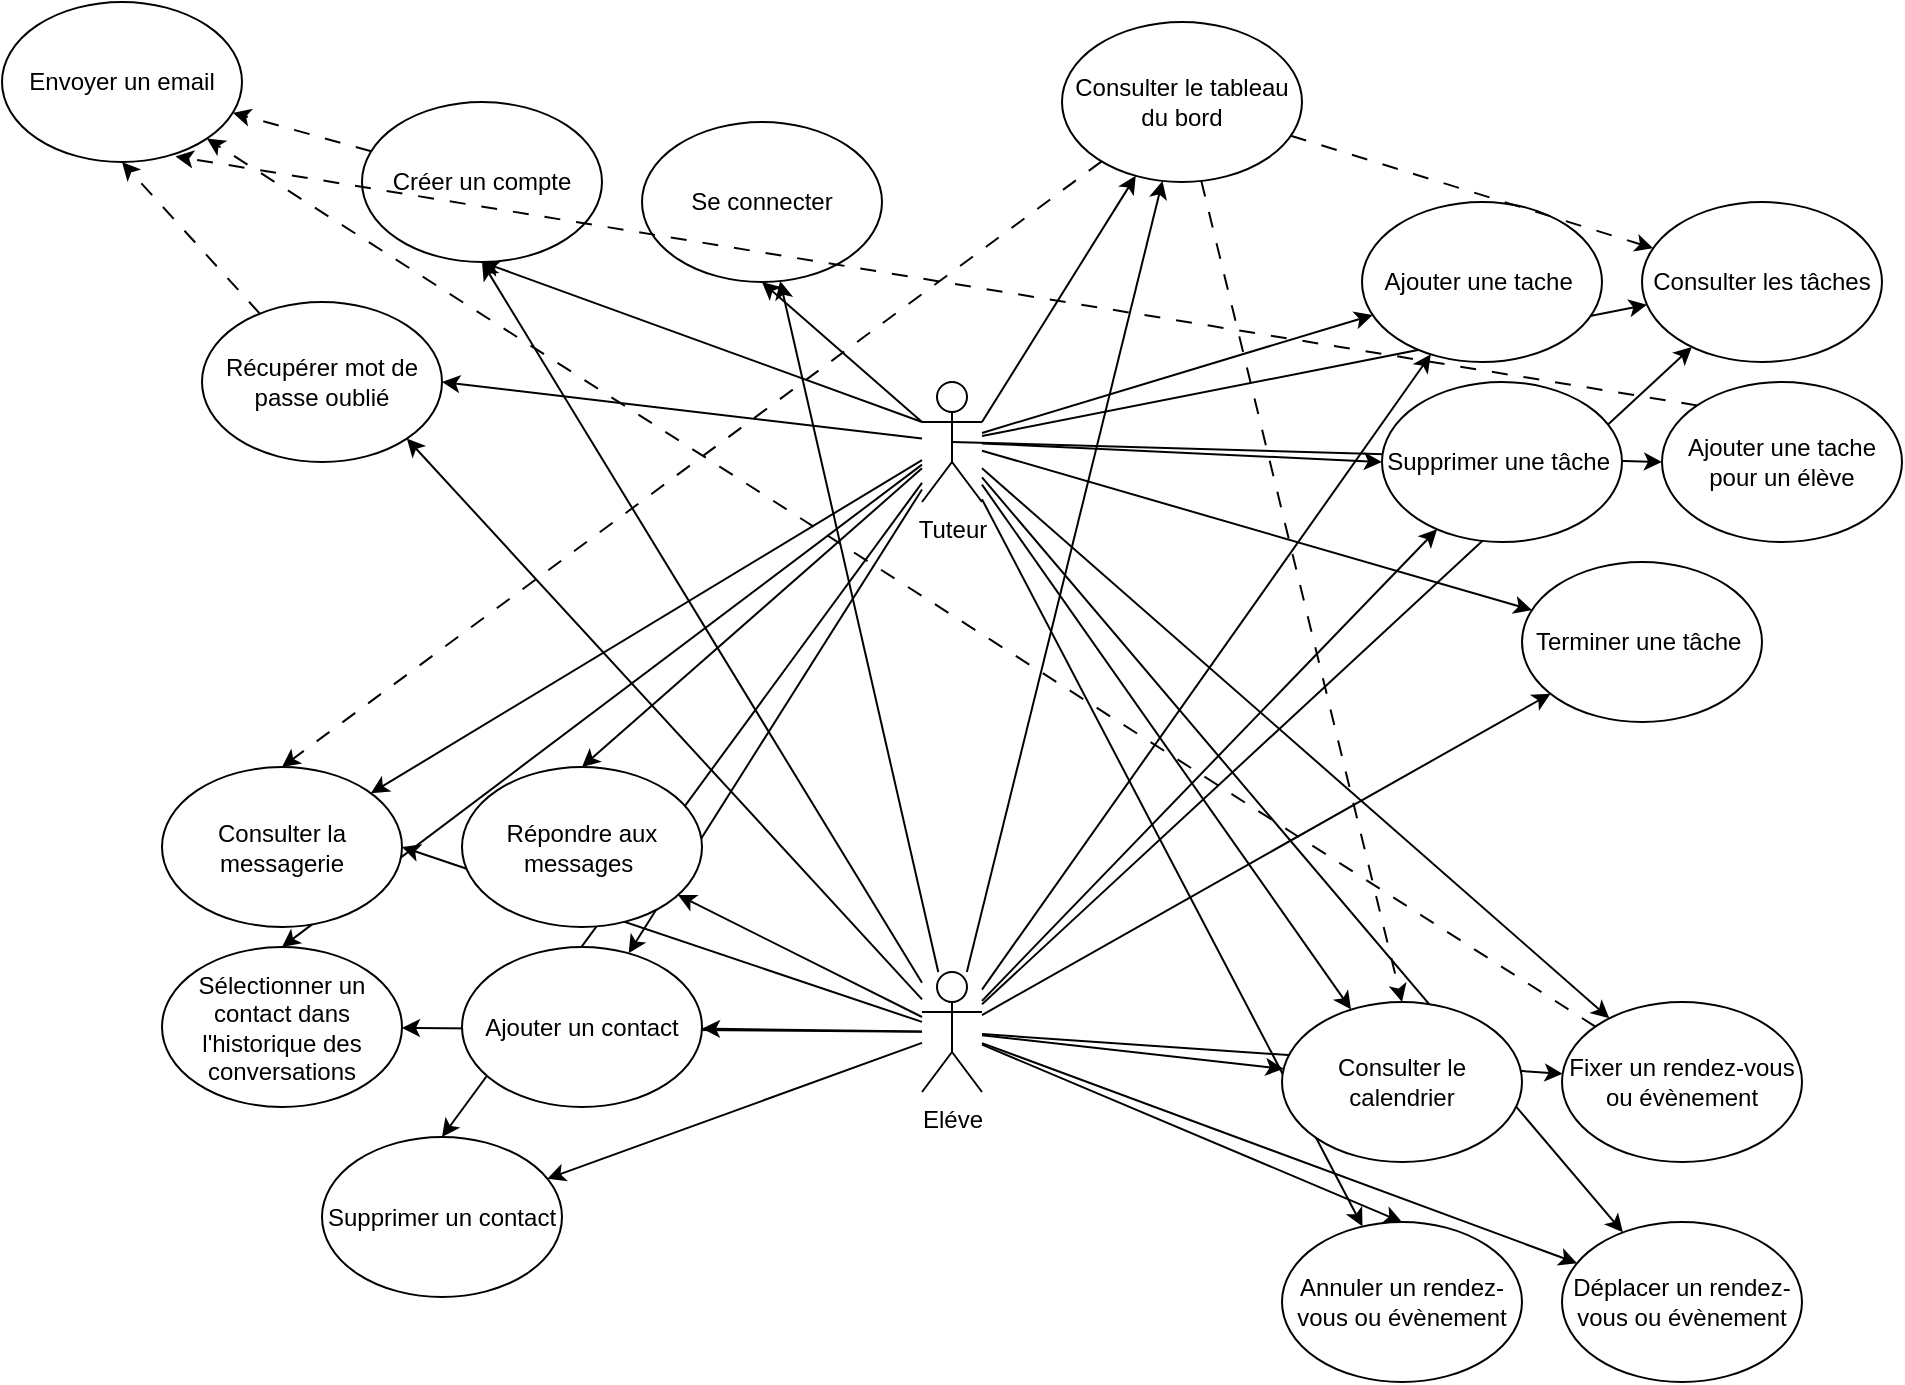<mxfile version="21.5.2" type="github" pages="4">
  <diagram name="General" id="b5b7bab2-c9e2-2cf4-8b2a-24fd1a2a6d21">
    <mxGraphModel dx="1916" dy="948" grid="1" gridSize="10" guides="1" tooltips="1" connect="1" arrows="1" fold="1" page="1" pageScale="1" pageWidth="1169" pageHeight="827" background="none" math="0" shadow="0">
      <root>
        <mxCell id="0" />
        <mxCell id="1" parent="0" />
        <mxCell id="n5aeBwHTUUPjWI67WGx6-23" style="rounded=0;orthogonalLoop=1;jettySize=auto;html=1;exitX=0;exitY=0.333;exitDx=0;exitDy=0;exitPerimeter=0;entryX=0.5;entryY=1;entryDx=0;entryDy=0;" edge="1" parent="1" source="n5aeBwHTUUPjWI67WGx6-1" target="n5aeBwHTUUPjWI67WGx6-18">
          <mxGeometry relative="1" as="geometry" />
        </mxCell>
        <mxCell id="n5aeBwHTUUPjWI67WGx6-24" value="" style="rounded=0;orthogonalLoop=1;jettySize=auto;html=1;exitX=1;exitY=0.333;exitDx=0;exitDy=0;exitPerimeter=0;" edge="1" parent="1" source="n5aeBwHTUUPjWI67WGx6-1" target="n5aeBwHTUUPjWI67WGx6-13">
          <mxGeometry relative="1" as="geometry" />
        </mxCell>
        <mxCell id="n5aeBwHTUUPjWI67WGx6-26" style="rounded=0;orthogonalLoop=1;jettySize=auto;html=1;" edge="1" parent="1" source="n5aeBwHTUUPjWI67WGx6-1" target="n5aeBwHTUUPjWI67WGx6-4">
          <mxGeometry relative="1" as="geometry" />
        </mxCell>
        <mxCell id="n5aeBwHTUUPjWI67WGx6-27" style="rounded=0;orthogonalLoop=1;jettySize=auto;html=1;" edge="1" parent="1" source="n5aeBwHTUUPjWI67WGx6-1" target="n5aeBwHTUUPjWI67WGx6-12">
          <mxGeometry relative="1" as="geometry" />
        </mxCell>
        <mxCell id="n5aeBwHTUUPjWI67WGx6-28" style="rounded=0;orthogonalLoop=1;jettySize=auto;html=1;entryX=0;entryY=0.5;entryDx=0;entryDy=0;" edge="1" parent="1" source="n5aeBwHTUUPjWI67WGx6-1" target="n5aeBwHTUUPjWI67WGx6-21">
          <mxGeometry relative="1" as="geometry" />
        </mxCell>
        <mxCell id="n5aeBwHTUUPjWI67WGx6-29" style="rounded=0;orthogonalLoop=1;jettySize=auto;html=1;entryX=0;entryY=0.5;entryDx=0;entryDy=0;exitX=0.5;exitY=0.5;exitDx=0;exitDy=0;exitPerimeter=0;" edge="1" parent="1" source="n5aeBwHTUUPjWI67WGx6-1" target="n5aeBwHTUUPjWI67WGx6-5">
          <mxGeometry relative="1" as="geometry" />
        </mxCell>
        <mxCell id="n5aeBwHTUUPjWI67WGx6-30" style="rounded=0;orthogonalLoop=1;jettySize=auto;html=1;" edge="1" parent="1" source="n5aeBwHTUUPjWI67WGx6-1" target="n5aeBwHTUUPjWI67WGx6-11">
          <mxGeometry relative="1" as="geometry" />
        </mxCell>
        <mxCell id="n5aeBwHTUUPjWI67WGx6-31" style="rounded=0;orthogonalLoop=1;jettySize=auto;html=1;" edge="1" parent="1" source="n5aeBwHTUUPjWI67WGx6-1" target="n5aeBwHTUUPjWI67WGx6-10">
          <mxGeometry relative="1" as="geometry" />
        </mxCell>
        <mxCell id="n5aeBwHTUUPjWI67WGx6-32" style="rounded=0;orthogonalLoop=1;jettySize=auto;html=1;" edge="1" parent="1" source="n5aeBwHTUUPjWI67WGx6-1" target="n5aeBwHTUUPjWI67WGx6-9">
          <mxGeometry relative="1" as="geometry" />
        </mxCell>
        <mxCell id="n5aeBwHTUUPjWI67WGx6-33" style="rounded=0;orthogonalLoop=1;jettySize=auto;html=1;" edge="1" parent="1" source="n5aeBwHTUUPjWI67WGx6-1" target="n5aeBwHTUUPjWI67WGx6-15">
          <mxGeometry relative="1" as="geometry" />
        </mxCell>
        <mxCell id="n5aeBwHTUUPjWI67WGx6-34" style="rounded=0;orthogonalLoop=1;jettySize=auto;html=1;" edge="1" parent="1" source="n5aeBwHTUUPjWI67WGx6-1" target="n5aeBwHTUUPjWI67WGx6-14">
          <mxGeometry relative="1" as="geometry" />
        </mxCell>
        <mxCell id="n5aeBwHTUUPjWI67WGx6-35" style="rounded=0;orthogonalLoop=1;jettySize=auto;html=1;" edge="1" parent="1" source="n5aeBwHTUUPjWI67WGx6-1" target="n5aeBwHTUUPjWI67WGx6-8">
          <mxGeometry relative="1" as="geometry" />
        </mxCell>
        <mxCell id="n5aeBwHTUUPjWI67WGx6-36" style="rounded=0;orthogonalLoop=1;jettySize=auto;html=1;entryX=0.5;entryY=0;entryDx=0;entryDy=0;" edge="1" parent="1" source="n5aeBwHTUUPjWI67WGx6-1" target="n5aeBwHTUUPjWI67WGx6-7">
          <mxGeometry relative="1" as="geometry" />
        </mxCell>
        <mxCell id="n5aeBwHTUUPjWI67WGx6-37" style="rounded=0;orthogonalLoop=1;jettySize=auto;html=1;" edge="1" parent="1" source="n5aeBwHTUUPjWI67WGx6-1" target="n5aeBwHTUUPjWI67WGx6-6">
          <mxGeometry relative="1" as="geometry" />
        </mxCell>
        <mxCell id="n5aeBwHTUUPjWI67WGx6-38" style="rounded=0;orthogonalLoop=1;jettySize=auto;html=1;entryX=0.5;entryY=0;entryDx=0;entryDy=0;" edge="1" parent="1" source="n5aeBwHTUUPjWI67WGx6-1" target="n5aeBwHTUUPjWI67WGx6-20">
          <mxGeometry relative="1" as="geometry" />
        </mxCell>
        <mxCell id="n5aeBwHTUUPjWI67WGx6-39" style="rounded=0;orthogonalLoop=1;jettySize=auto;html=1;entryX=0.5;entryY=0;entryDx=0;entryDy=0;" edge="1" parent="1" source="n5aeBwHTUUPjWI67WGx6-1" target="n5aeBwHTUUPjWI67WGx6-19">
          <mxGeometry relative="1" as="geometry" />
        </mxCell>
        <mxCell id="n5aeBwHTUUPjWI67WGx6-40" style="rounded=0;orthogonalLoop=1;jettySize=auto;html=1;entryX=1;entryY=0.5;entryDx=0;entryDy=0;" edge="1" parent="1" source="n5aeBwHTUUPjWI67WGx6-1" target="n5aeBwHTUUPjWI67WGx6-17">
          <mxGeometry relative="1" as="geometry" />
        </mxCell>
        <mxCell id="n5aeBwHTUUPjWI67WGx6-1" value="Tuteur" style="shape=umlActor;verticalLabelPosition=bottom;verticalAlign=top;html=1;outlineConnect=0;" vertex="1" parent="1">
          <mxGeometry x="550" y="250" width="30" height="60" as="geometry" />
        </mxCell>
        <mxCell id="n5aeBwHTUUPjWI67WGx6-22" style="rounded=0;orthogonalLoop=1;jettySize=auto;html=1;entryX=0.5;entryY=1;entryDx=0;entryDy=0;" edge="1" parent="1" source="n5aeBwHTUUPjWI67WGx6-2" target="n5aeBwHTUUPjWI67WGx6-18">
          <mxGeometry relative="1" as="geometry" />
        </mxCell>
        <mxCell id="n5aeBwHTUUPjWI67WGx6-41" style="rounded=0;orthogonalLoop=1;jettySize=auto;html=1;" edge="1" parent="1" source="n5aeBwHTUUPjWI67WGx6-2" target="n5aeBwHTUUPjWI67WGx6-3">
          <mxGeometry relative="1" as="geometry" />
        </mxCell>
        <mxCell id="n5aeBwHTUUPjWI67WGx6-42" style="rounded=0;orthogonalLoop=1;jettySize=auto;html=1;" edge="1" parent="1" source="n5aeBwHTUUPjWI67WGx6-2" target="n5aeBwHTUUPjWI67WGx6-13">
          <mxGeometry relative="1" as="geometry" />
        </mxCell>
        <mxCell id="n5aeBwHTUUPjWI67WGx6-43" style="rounded=0;orthogonalLoop=1;jettySize=auto;html=1;" edge="1" parent="1" source="n5aeBwHTUUPjWI67WGx6-2" target="n5aeBwHTUUPjWI67WGx6-4">
          <mxGeometry relative="1" as="geometry" />
        </mxCell>
        <mxCell id="n5aeBwHTUUPjWI67WGx6-44" style="rounded=0;orthogonalLoop=1;jettySize=auto;html=1;" edge="1" parent="1" source="n5aeBwHTUUPjWI67WGx6-2" target="n5aeBwHTUUPjWI67WGx6-12">
          <mxGeometry relative="1" as="geometry" />
        </mxCell>
        <mxCell id="n5aeBwHTUUPjWI67WGx6-45" style="rounded=0;orthogonalLoop=1;jettySize=auto;html=1;" edge="1" parent="1" source="n5aeBwHTUUPjWI67WGx6-2" target="n5aeBwHTUUPjWI67WGx6-21">
          <mxGeometry relative="1" as="geometry" />
        </mxCell>
        <mxCell id="n5aeBwHTUUPjWI67WGx6-46" style="rounded=0;orthogonalLoop=1;jettySize=auto;html=1;" edge="1" parent="1" source="n5aeBwHTUUPjWI67WGx6-2" target="n5aeBwHTUUPjWI67WGx6-11">
          <mxGeometry relative="1" as="geometry" />
        </mxCell>
        <mxCell id="n5aeBwHTUUPjWI67WGx6-47" style="rounded=0;orthogonalLoop=1;jettySize=auto;html=1;" edge="1" parent="1" source="n5aeBwHTUUPjWI67WGx6-2" target="n5aeBwHTUUPjWI67WGx6-9">
          <mxGeometry relative="1" as="geometry" />
        </mxCell>
        <mxCell id="n5aeBwHTUUPjWI67WGx6-48" style="rounded=0;orthogonalLoop=1;jettySize=auto;html=1;" edge="1" parent="1" source="n5aeBwHTUUPjWI67WGx6-2" target="n5aeBwHTUUPjWI67WGx6-10">
          <mxGeometry relative="1" as="geometry" />
        </mxCell>
        <mxCell id="n5aeBwHTUUPjWI67WGx6-49" style="rounded=0;orthogonalLoop=1;jettySize=auto;html=1;entryX=0.5;entryY=0;entryDx=0;entryDy=0;" edge="1" parent="1" source="n5aeBwHTUUPjWI67WGx6-2" target="n5aeBwHTUUPjWI67WGx6-14">
          <mxGeometry relative="1" as="geometry" />
        </mxCell>
        <mxCell id="n5aeBwHTUUPjWI67WGx6-50" style="rounded=0;orthogonalLoop=1;jettySize=auto;html=1;" edge="1" parent="1" source="n5aeBwHTUUPjWI67WGx6-2" target="n5aeBwHTUUPjWI67WGx6-15">
          <mxGeometry relative="1" as="geometry" />
        </mxCell>
        <mxCell id="n5aeBwHTUUPjWI67WGx6-51" style="rounded=0;orthogonalLoop=1;jettySize=auto;html=1;" edge="1" parent="1" source="n5aeBwHTUUPjWI67WGx6-2" target="n5aeBwHTUUPjWI67WGx6-7">
          <mxGeometry relative="1" as="geometry" />
        </mxCell>
        <mxCell id="n5aeBwHTUUPjWI67WGx6-52" style="rounded=0;orthogonalLoop=1;jettySize=auto;html=1;entryX=1;entryY=0.5;entryDx=0;entryDy=0;" edge="1" parent="1" source="n5aeBwHTUUPjWI67WGx6-2" target="n5aeBwHTUUPjWI67WGx6-6">
          <mxGeometry relative="1" as="geometry" />
        </mxCell>
        <mxCell id="n5aeBwHTUUPjWI67WGx6-53" style="rounded=0;orthogonalLoop=1;jettySize=auto;html=1;entryX=1;entryY=1;entryDx=0;entryDy=0;" edge="1" parent="1" source="n5aeBwHTUUPjWI67WGx6-2" target="n5aeBwHTUUPjWI67WGx6-17">
          <mxGeometry relative="1" as="geometry" />
        </mxCell>
        <mxCell id="n5aeBwHTUUPjWI67WGx6-54" style="rounded=0;orthogonalLoop=1;jettySize=auto;html=1;" edge="1" parent="1" source="n5aeBwHTUUPjWI67WGx6-2" target="n5aeBwHTUUPjWI67WGx6-20">
          <mxGeometry relative="1" as="geometry" />
        </mxCell>
        <mxCell id="n5aeBwHTUUPjWI67WGx6-55" style="rounded=0;orthogonalLoop=1;jettySize=auto;html=1;" edge="1" parent="1" source="n5aeBwHTUUPjWI67WGx6-2" target="n5aeBwHTUUPjWI67WGx6-8">
          <mxGeometry relative="1" as="geometry" />
        </mxCell>
        <mxCell id="n5aeBwHTUUPjWI67WGx6-56" style="rounded=0;orthogonalLoop=1;jettySize=auto;html=1;" edge="1" parent="1" source="n5aeBwHTUUPjWI67WGx6-2" target="n5aeBwHTUUPjWI67WGx6-19">
          <mxGeometry relative="1" as="geometry" />
        </mxCell>
        <mxCell id="n5aeBwHTUUPjWI67WGx6-2" value="Eléve" style="shape=umlActor;verticalLabelPosition=bottom;verticalAlign=top;html=1;outlineConnect=0;" vertex="1" parent="1">
          <mxGeometry x="550" y="545" width="30" height="60" as="geometry" />
        </mxCell>
        <mxCell id="n5aeBwHTUUPjWI67WGx6-3" value="Se connecter" style="ellipse;whiteSpace=wrap;html=1;" vertex="1" parent="1">
          <mxGeometry x="410" y="120" width="120" height="80" as="geometry" />
        </mxCell>
        <mxCell id="n5aeBwHTUUPjWI67WGx6-4" value="Ajouter une tache&amp;nbsp;" style="ellipse;whiteSpace=wrap;html=1;" vertex="1" parent="1">
          <mxGeometry x="770" y="160" width="120" height="80" as="geometry" />
        </mxCell>
        <mxCell id="n5aeBwHTUUPjWI67WGx6-5" value="Ajouter une tache pour un élève" style="ellipse;whiteSpace=wrap;html=1;" vertex="1" parent="1">
          <mxGeometry x="920" y="250" width="120" height="80" as="geometry" />
        </mxCell>
        <mxCell id="n5aeBwHTUUPjWI67WGx6-6" value="Consulter la messagerie" style="ellipse;whiteSpace=wrap;html=1;" vertex="1" parent="1">
          <mxGeometry x="170" y="442.5" width="120" height="80" as="geometry" />
        </mxCell>
        <mxCell id="n5aeBwHTUUPjWI67WGx6-7" value="Répondre aux messages&amp;nbsp;" style="ellipse;whiteSpace=wrap;html=1;" vertex="1" parent="1">
          <mxGeometry x="320" y="442.5" width="120" height="80" as="geometry" />
        </mxCell>
        <mxCell id="n5aeBwHTUUPjWI67WGx6-8" value="Ajouter un contact" style="ellipse;whiteSpace=wrap;html=1;" vertex="1" parent="1">
          <mxGeometry x="320" y="532.5" width="120" height="80" as="geometry" />
        </mxCell>
        <mxCell id="n5aeBwHTUUPjWI67WGx6-9" value="Consulter le calendrier" style="ellipse;whiteSpace=wrap;html=1;" vertex="1" parent="1">
          <mxGeometry x="730" y="560" width="120" height="80" as="geometry" />
        </mxCell>
        <mxCell id="n5aeBwHTUUPjWI67WGx6-63" style="rounded=0;orthogonalLoop=1;jettySize=auto;html=1;entryX=1;entryY=1;entryDx=0;entryDy=0;dashed=1;dashPattern=8 8;" edge="1" parent="1" source="n5aeBwHTUUPjWI67WGx6-10" target="n5aeBwHTUUPjWI67WGx6-57">
          <mxGeometry relative="1" as="geometry" />
        </mxCell>
        <mxCell id="n5aeBwHTUUPjWI67WGx6-10" value="Fixer un rendez-vous&lt;br&gt;ou évènement" style="ellipse;whiteSpace=wrap;html=1;" vertex="1" parent="1">
          <mxGeometry x="870" y="560" width="120" height="80" as="geometry" />
        </mxCell>
        <mxCell id="n5aeBwHTUUPjWI67WGx6-11" value="Terminer une tâche&amp;nbsp;" style="ellipse;whiteSpace=wrap;html=1;" vertex="1" parent="1">
          <mxGeometry x="850" y="340" width="120" height="80" as="geometry" />
        </mxCell>
        <mxCell id="n5aeBwHTUUPjWI67WGx6-12" value="Consulter les tâches" style="ellipse;whiteSpace=wrap;html=1;" vertex="1" parent="1">
          <mxGeometry x="910" y="160" width="120" height="80" as="geometry" />
        </mxCell>
        <mxCell id="n5aeBwHTUUPjWI67WGx6-60" style="rounded=0;orthogonalLoop=1;jettySize=auto;html=1;dashed=1;dashPattern=8 8;" edge="1" parent="1" source="n5aeBwHTUUPjWI67WGx6-13" target="n5aeBwHTUUPjWI67WGx6-12">
          <mxGeometry relative="1" as="geometry" />
        </mxCell>
        <mxCell id="n5aeBwHTUUPjWI67WGx6-61" style="rounded=0;orthogonalLoop=1;jettySize=auto;html=1;entryX=0.5;entryY=0;entryDx=0;entryDy=0;dashed=1;dashPattern=8 8;" edge="1" parent="1" source="n5aeBwHTUUPjWI67WGx6-13" target="n5aeBwHTUUPjWI67WGx6-6">
          <mxGeometry relative="1" as="geometry" />
        </mxCell>
        <mxCell id="n5aeBwHTUUPjWI67WGx6-62" style="rounded=0;orthogonalLoop=1;jettySize=auto;html=1;entryX=0.5;entryY=0;entryDx=0;entryDy=0;dashed=1;dashPattern=8 8;" edge="1" parent="1" source="n5aeBwHTUUPjWI67WGx6-13" target="n5aeBwHTUUPjWI67WGx6-9">
          <mxGeometry relative="1" as="geometry" />
        </mxCell>
        <mxCell id="n5aeBwHTUUPjWI67WGx6-13" value="Consulter le tableau du bord" style="ellipse;whiteSpace=wrap;html=1;" vertex="1" parent="1">
          <mxGeometry x="620" y="70" width="120" height="80" as="geometry" />
        </mxCell>
        <mxCell id="n5aeBwHTUUPjWI67WGx6-14" value="Annuler un rendez-vous ou évènement" style="ellipse;whiteSpace=wrap;html=1;" vertex="1" parent="1">
          <mxGeometry x="730" y="670" width="120" height="80" as="geometry" />
        </mxCell>
        <mxCell id="n5aeBwHTUUPjWI67WGx6-15" value="Déplacer un rendez-vous ou évènement" style="ellipse;whiteSpace=wrap;html=1;" vertex="1" parent="1">
          <mxGeometry x="870" y="670" width="120" height="80" as="geometry" />
        </mxCell>
        <mxCell id="n5aeBwHTUUPjWI67WGx6-59" style="rounded=0;orthogonalLoop=1;jettySize=auto;html=1;entryX=0.5;entryY=1;entryDx=0;entryDy=0;dashed=1;dashPattern=8 8;" edge="1" parent="1" source="n5aeBwHTUUPjWI67WGx6-17" target="n5aeBwHTUUPjWI67WGx6-57">
          <mxGeometry relative="1" as="geometry" />
        </mxCell>
        <mxCell id="n5aeBwHTUUPjWI67WGx6-17" value="Récupérer mot de passe oublié" style="ellipse;whiteSpace=wrap;html=1;" vertex="1" parent="1">
          <mxGeometry x="190" y="210" width="120" height="80" as="geometry" />
        </mxCell>
        <mxCell id="n5aeBwHTUUPjWI67WGx6-58" value="" style="rounded=0;orthogonalLoop=1;jettySize=auto;html=1;dashed=1;dashPattern=8 8;" edge="1" parent="1" source="n5aeBwHTUUPjWI67WGx6-18" target="n5aeBwHTUUPjWI67WGx6-57">
          <mxGeometry relative="1" as="geometry" />
        </mxCell>
        <mxCell id="n5aeBwHTUUPjWI67WGx6-18" value="Créer un compte" style="ellipse;whiteSpace=wrap;html=1;" vertex="1" parent="1">
          <mxGeometry x="270" y="110" width="120" height="80" as="geometry" />
        </mxCell>
        <mxCell id="n5aeBwHTUUPjWI67WGx6-19" value="Supprimer un contact" style="ellipse;whiteSpace=wrap;html=1;" vertex="1" parent="1">
          <mxGeometry x="250" y="627.5" width="120" height="80" as="geometry" />
        </mxCell>
        <mxCell id="n5aeBwHTUUPjWI67WGx6-20" value="Sélectionner un contact dans l&#39;historique des conversations" style="ellipse;whiteSpace=wrap;html=1;" vertex="1" parent="1">
          <mxGeometry x="170" y="532.5" width="120" height="80" as="geometry" />
        </mxCell>
        <mxCell id="n5aeBwHTUUPjWI67WGx6-21" value="Supprimer une tâche&amp;nbsp;" style="ellipse;whiteSpace=wrap;html=1;" vertex="1" parent="1">
          <mxGeometry x="780" y="250" width="120" height="80" as="geometry" />
        </mxCell>
        <mxCell id="n5aeBwHTUUPjWI67WGx6-25" style="rounded=0;orthogonalLoop=1;jettySize=auto;html=1;exitX=0;exitY=0.333;exitDx=0;exitDy=0;exitPerimeter=0;entryX=0.5;entryY=1;entryDx=0;entryDy=0;" edge="1" parent="1" source="n5aeBwHTUUPjWI67WGx6-1" target="n5aeBwHTUUPjWI67WGx6-3">
          <mxGeometry relative="1" as="geometry" />
        </mxCell>
        <mxCell id="n5aeBwHTUUPjWI67WGx6-57" value="Envoyer un email" style="ellipse;whiteSpace=wrap;html=1;" vertex="1" parent="1">
          <mxGeometry x="90" y="60" width="120" height="80" as="geometry" />
        </mxCell>
        <mxCell id="n5aeBwHTUUPjWI67WGx6-64" style="rounded=0;orthogonalLoop=1;jettySize=auto;html=1;entryX=0.723;entryY=0.965;entryDx=0;entryDy=0;dashed=1;dashPattern=8 8;entryPerimeter=0;exitX=0;exitY=0;exitDx=0;exitDy=0;" edge="1" parent="1" source="n5aeBwHTUUPjWI67WGx6-5" target="n5aeBwHTUUPjWI67WGx6-57">
          <mxGeometry relative="1" as="geometry">
            <mxPoint x="897" y="582" as="sourcePoint" />
            <mxPoint x="202" y="138" as="targetPoint" />
          </mxGeometry>
        </mxCell>
      </root>
    </mxGraphModel>
  </diagram>
  <diagram id="uQ2t4zdaK5D5fBxq5fAp" name="Connexion">
    <mxGraphModel dx="958" dy="474" grid="1" gridSize="10" guides="1" tooltips="1" connect="1" arrows="1" fold="1" page="1" pageScale="1" pageWidth="1169" pageHeight="827" math="0" shadow="0">
      <root>
        <mxCell id="0" />
        <mxCell id="1" parent="0" />
        <mxCell id="f3HNBkpj85AW-RkGXAFB-15" style="edgeStyle=none;rounded=0;orthogonalLoop=1;jettySize=auto;html=1;entryX=1;entryY=0;entryDx=0;entryDy=0;exitX=1;exitY=0.333;exitDx=0;exitDy=0;exitPerimeter=0;" edge="1" parent="1" source="f3HNBkpj85AW-RkGXAFB-1" target="f3HNBkpj85AW-RkGXAFB-6">
          <mxGeometry relative="1" as="geometry">
            <mxPoint x="390" y="350" as="targetPoint" />
            <mxPoint x="630" y="180" as="sourcePoint" />
          </mxGeometry>
        </mxCell>
        <mxCell id="f3HNBkpj85AW-RkGXAFB-22" style="edgeStyle=none;rounded=0;orthogonalLoop=1;jettySize=auto;html=1;exitX=0;exitY=0.333;exitDx=0;exitDy=0;exitPerimeter=0;entryX=0.942;entryY=0.183;entryDx=0;entryDy=0;entryPerimeter=0;" edge="1" parent="1" source="f3HNBkpj85AW-RkGXAFB-1" target="f3HNBkpj85AW-RkGXAFB-20">
          <mxGeometry relative="1" as="geometry">
            <mxPoint x="580" y="290" as="targetPoint" />
          </mxGeometry>
        </mxCell>
        <mxCell id="f3HNBkpj85AW-RkGXAFB-1" value="Tuteur" style="shape=umlActor;verticalLabelPosition=bottom;verticalAlign=top;html=1;outlineConnect=0;" vertex="1" parent="1">
          <mxGeometry x="630" y="160" width="30" height="60" as="geometry" />
        </mxCell>
        <mxCell id="f3HNBkpj85AW-RkGXAFB-2" style="rounded=0;orthogonalLoop=1;jettySize=auto;html=1;exitX=1;exitY=0.333;exitDx=0;exitDy=0;exitPerimeter=0;" edge="1" parent="1" source="f3HNBkpj85AW-RkGXAFB-3" target="f3HNBkpj85AW-RkGXAFB-4">
          <mxGeometry relative="1" as="geometry" />
        </mxCell>
        <mxCell id="f3HNBkpj85AW-RkGXAFB-12" style="rounded=0;orthogonalLoop=1;jettySize=auto;html=1;exitX=0;exitY=0.333;exitDx=0;exitDy=0;exitPerimeter=0;entryX=0;entryY=0;entryDx=0;entryDy=0;" edge="1" parent="1" source="f3HNBkpj85AW-RkGXAFB-3" target="f3HNBkpj85AW-RkGXAFB-6">
          <mxGeometry relative="1" as="geometry">
            <mxPoint x="820" y="360" as="targetPoint" />
            <mxPoint x="550" y="550" as="sourcePoint" />
          </mxGeometry>
        </mxCell>
        <mxCell id="f3HNBkpj85AW-RkGXAFB-13" style="edgeStyle=none;rounded=0;orthogonalLoop=1;jettySize=auto;html=1;exitX=0;exitY=0.333;exitDx=0;exitDy=0;exitPerimeter=0;entryX=0.71;entryY=0.967;entryDx=0;entryDy=0;entryPerimeter=0;" edge="1" parent="1" source="f3HNBkpj85AW-RkGXAFB-3" target="f3HNBkpj85AW-RkGXAFB-8">
          <mxGeometry relative="1" as="geometry">
            <mxPoint x="845.28" y="377" as="sourcePoint" />
            <mxPoint x="599.995" y="450.585" as="targetPoint" />
          </mxGeometry>
        </mxCell>
        <mxCell id="f3HNBkpj85AW-RkGXAFB-21" style="edgeStyle=none;rounded=0;orthogonalLoop=1;jettySize=auto;html=1;exitX=0;exitY=0.333;exitDx=0;exitDy=0;exitPerimeter=0;" edge="1" parent="1" source="f3HNBkpj85AW-RkGXAFB-3" target="f3HNBkpj85AW-RkGXAFB-20">
          <mxGeometry relative="1" as="geometry" />
        </mxCell>
        <mxCell id="f3HNBkpj85AW-RkGXAFB-3" value="Eléve" style="shape=umlActor;verticalLabelPosition=bottom;verticalAlign=top;html=1;outlineConnect=0;" vertex="1" parent="1">
          <mxGeometry x="630" y="260" width="30" height="60" as="geometry" />
        </mxCell>
        <mxCell id="f3HNBkpj85AW-RkGXAFB-19" style="edgeStyle=none;rounded=0;orthogonalLoop=1;jettySize=auto;html=1;entryX=0.988;entryY=0.728;entryDx=0;entryDy=0;entryPerimeter=0;" edge="1" parent="1" source="f3HNBkpj85AW-RkGXAFB-4" target="f3HNBkpj85AW-RkGXAFB-17">
          <mxGeometry relative="1" as="geometry" />
        </mxCell>
        <mxCell id="f3HNBkpj85AW-RkGXAFB-4" value="Se connecter" style="ellipse;whiteSpace=wrap;html=1;" vertex="1" parent="1">
          <mxGeometry x="750" y="90" width="120" height="80" as="geometry" />
        </mxCell>
        <mxCell id="f3HNBkpj85AW-RkGXAFB-5" style="rounded=0;orthogonalLoop=1;jettySize=auto;html=1;entryX=0;entryY=0.5;entryDx=0;entryDy=0;dashed=1;dashPattern=8 8;exitX=0.58;exitY=0.988;exitDx=0;exitDy=0;exitPerimeter=0;" edge="1" parent="1" source="f3HNBkpj85AW-RkGXAFB-10" target="f3HNBkpj85AW-RkGXAFB-6">
          <mxGeometry relative="1" as="geometry">
            <mxPoint x="240" y="170" as="sourcePoint" />
          </mxGeometry>
        </mxCell>
        <mxCell id="f3HNBkpj85AW-RkGXAFB-6" value="Récupérer mot de passe oublié" style="ellipse;whiteSpace=wrap;html=1;" vertex="1" parent="1">
          <mxGeometry x="590" y="414" width="120" height="80" as="geometry" />
        </mxCell>
        <mxCell id="f3HNBkpj85AW-RkGXAFB-7" value="" style="rounded=0;orthogonalLoop=1;jettySize=auto;html=1;dashed=1;dashPattern=8 8;" edge="1" parent="1" source="f3HNBkpj85AW-RkGXAFB-8" target="f3HNBkpj85AW-RkGXAFB-10">
          <mxGeometry relative="1" as="geometry" />
        </mxCell>
        <mxCell id="f3HNBkpj85AW-RkGXAFB-18" style="edgeStyle=none;rounded=0;orthogonalLoop=1;jettySize=auto;html=1;" edge="1" parent="1" source="f3HNBkpj85AW-RkGXAFB-8" target="f3HNBkpj85AW-RkGXAFB-17">
          <mxGeometry relative="1" as="geometry" />
        </mxCell>
        <mxCell id="f3HNBkpj85AW-RkGXAFB-8" value="Créer un compte" style="ellipse;whiteSpace=wrap;html=1;" vertex="1" parent="1">
          <mxGeometry x="400" y="80" width="120" height="80" as="geometry" />
        </mxCell>
        <mxCell id="f3HNBkpj85AW-RkGXAFB-9" style="rounded=0;orthogonalLoop=1;jettySize=auto;html=1;entryX=0.213;entryY=0.913;entryDx=0;entryDy=0;entryPerimeter=0;exitX=1;exitY=0.333;exitDx=0;exitDy=0;exitPerimeter=0;" edge="1" parent="1" source="f3HNBkpj85AW-RkGXAFB-1" target="f3HNBkpj85AW-RkGXAFB-4">
          <mxGeometry relative="1" as="geometry" />
        </mxCell>
        <mxCell id="f3HNBkpj85AW-RkGXAFB-10" value="Envoyer un email" style="ellipse;whiteSpace=wrap;html=1;" vertex="1" parent="1">
          <mxGeometry x="330" y="300" width="120" height="80" as="geometry" />
        </mxCell>
        <mxCell id="f3HNBkpj85AW-RkGXAFB-11" style="rounded=0;orthogonalLoop=1;jettySize=auto;html=1;entryX=0.707;entryY=0.983;entryDx=0;entryDy=0;entryPerimeter=0;exitX=0;exitY=0.333;exitDx=0;exitDy=0;exitPerimeter=0;" edge="1" parent="1" source="f3HNBkpj85AW-RkGXAFB-1" target="f3HNBkpj85AW-RkGXAFB-8">
          <mxGeometry relative="1" as="geometry">
            <mxPoint x="630" y="180" as="sourcePoint" />
            <mxPoint x="480" y="210" as="targetPoint" />
          </mxGeometry>
        </mxCell>
        <mxCell id="f3HNBkpj85AW-RkGXAFB-16" style="rounded=0;orthogonalLoop=1;jettySize=auto;html=1;entryX=0.72;entryY=0.972;entryDx=0;entryDy=0;dashed=1;dashPattern=8 8;entryPerimeter=0;exitX=1;exitY=0.5;exitDx=0;exitDy=0;" edge="1" parent="1" source="f3HNBkpj85AW-RkGXAFB-6" target="f3HNBkpj85AW-RkGXAFB-4">
          <mxGeometry relative="1" as="geometry">
            <mxPoint x="170" y="149" as="sourcePoint" />
            <mxPoint x="331" y="339" as="targetPoint" />
          </mxGeometry>
        </mxCell>
        <mxCell id="f3HNBkpj85AW-RkGXAFB-17" value="Dashboard" style="ellipse;whiteSpace=wrap;html=1;" vertex="1" parent="1">
          <mxGeometry x="585" y="20" width="120" height="80" as="geometry" />
        </mxCell>
        <mxCell id="f3HNBkpj85AW-RkGXAFB-23" style="edgeStyle=none;rounded=0;orthogonalLoop=1;jettySize=auto;html=1;entryX=1.013;entryY=0.688;entryDx=0;entryDy=0;entryPerimeter=0;dashed=1;dashPattern=8 8;" edge="1" parent="1" source="f3HNBkpj85AW-RkGXAFB-20" target="f3HNBkpj85AW-RkGXAFB-10">
          <mxGeometry relative="1" as="geometry" />
        </mxCell>
        <mxCell id="f3HNBkpj85AW-RkGXAFB-20" value="Demande mot de passe oublié" style="ellipse;whiteSpace=wrap;html=1;" vertex="1" parent="1">
          <mxGeometry x="450" y="260" width="120" height="80" as="geometry" />
        </mxCell>
      </root>
    </mxGraphModel>
  </diagram>
  <diagram id="teen0Qnr0NiTAiWwp3Yc" name="Dashboard">
    <mxGraphModel dx="958" dy="474" grid="1" gridSize="10" guides="1" tooltips="1" connect="1" arrows="1" fold="1" page="1" pageScale="1" pageWidth="1169" pageHeight="827" math="0" shadow="0">
      <root>
        <mxCell id="0" />
        <mxCell id="1" parent="0" />
        <mxCell id="ld2G0SDBW2MLxcUM211L-8" style="edgeStyle=none;rounded=0;orthogonalLoop=1;jettySize=auto;html=1;exitX=0;exitY=0.333;exitDx=0;exitDy=0;exitPerimeter=0;entryX=1;entryY=0;entryDx=0;entryDy=0;" edge="1" parent="1" source="ld2G0SDBW2MLxcUM211L-1" target="ld2G0SDBW2MLxcUM211L-3">
          <mxGeometry relative="1" as="geometry" />
        </mxCell>
        <mxCell id="ld2G0SDBW2MLxcUM211L-11" style="edgeStyle=none;rounded=0;orthogonalLoop=1;jettySize=auto;html=1;exitX=1;exitY=0.333;exitDx=0;exitDy=0;exitPerimeter=0;" edge="1" parent="1" source="ld2G0SDBW2MLxcUM211L-1" target="ld2G0SDBW2MLxcUM211L-5">
          <mxGeometry relative="1" as="geometry" />
        </mxCell>
        <mxCell id="ld2G0SDBW2MLxcUM211L-13" style="edgeStyle=none;rounded=0;orthogonalLoop=1;jettySize=auto;html=1;exitX=0;exitY=0.333;exitDx=0;exitDy=0;exitPerimeter=0;" edge="1" parent="1" source="ld2G0SDBW2MLxcUM211L-1" target="ld2G0SDBW2MLxcUM211L-4">
          <mxGeometry relative="1" as="geometry">
            <mxPoint x="570" y="380" as="targetPoint" />
          </mxGeometry>
        </mxCell>
        <mxCell id="ld2G0SDBW2MLxcUM211L-1" value="Tuteur" style="shape=umlActor;verticalLabelPosition=bottom;verticalAlign=top;html=1;outlineConnect=0;" vertex="1" parent="1">
          <mxGeometry x="420" y="230" width="30" height="60" as="geometry" />
        </mxCell>
        <mxCell id="ld2G0SDBW2MLxcUM211L-9" style="edgeStyle=none;rounded=0;orthogonalLoop=1;jettySize=auto;html=1;exitX=0;exitY=0.333;exitDx=0;exitDy=0;exitPerimeter=0;entryX=1;entryY=0.5;entryDx=0;entryDy=0;" edge="1" parent="1" source="ld2G0SDBW2MLxcUM211L-2" target="ld2G0SDBW2MLxcUM211L-3">
          <mxGeometry relative="1" as="geometry">
            <mxPoint x="320" y="320" as="targetPoint" />
          </mxGeometry>
        </mxCell>
        <mxCell id="ld2G0SDBW2MLxcUM211L-10" style="edgeStyle=none;rounded=0;orthogonalLoop=1;jettySize=auto;html=1;exitX=1;exitY=0.333;exitDx=0;exitDy=0;exitPerimeter=0;" edge="1" parent="1" source="ld2G0SDBW2MLxcUM211L-2" target="ld2G0SDBW2MLxcUM211L-5">
          <mxGeometry relative="1" as="geometry" />
        </mxCell>
        <mxCell id="ld2G0SDBW2MLxcUM211L-12" style="edgeStyle=none;rounded=0;orthogonalLoop=1;jettySize=auto;html=1;exitX=0;exitY=0.333;exitDx=0;exitDy=0;exitPerimeter=0;entryX=0.5;entryY=1;entryDx=0;entryDy=0;" edge="1" parent="1" source="ld2G0SDBW2MLxcUM211L-2" target="ld2G0SDBW2MLxcUM211L-4">
          <mxGeometry relative="1" as="geometry" />
        </mxCell>
        <mxCell id="ld2G0SDBW2MLxcUM211L-2" value="Eléve" style="shape=umlActor;verticalLabelPosition=bottom;verticalAlign=top;html=1;outlineConnect=0;" vertex="1" parent="1">
          <mxGeometry x="420" y="348" width="30" height="60" as="geometry" />
        </mxCell>
        <mxCell id="ld2G0SDBW2MLxcUM211L-3" value="Consulter la messagerie" style="ellipse;whiteSpace=wrap;html=1;" vertex="1" parent="1">
          <mxGeometry x="180" y="374" width="120" height="80" as="geometry" />
        </mxCell>
        <mxCell id="ld2G0SDBW2MLxcUM211L-4" value="Consulter le calendrier" style="ellipse;whiteSpace=wrap;html=1;" vertex="1" parent="1">
          <mxGeometry x="250" y="120" width="120" height="80" as="geometry" />
        </mxCell>
        <mxCell id="ld2G0SDBW2MLxcUM211L-5" value="Consulter les tâches" style="ellipse;whiteSpace=wrap;html=1;" vertex="1" parent="1">
          <mxGeometry x="570" y="230" width="120" height="80" as="geometry" />
        </mxCell>
      </root>
    </mxGraphModel>
  </diagram>
  <diagram id="l61aKZvHvQzdf6RARgL0" name="Chat">
    <mxGraphModel dx="958" dy="474" grid="1" gridSize="10" guides="1" tooltips="1" connect="1" arrows="1" fold="1" page="1" pageScale="1" pageWidth="1169" pageHeight="827" math="0" shadow="0">
      <root>
        <mxCell id="0" />
        <mxCell id="1" parent="0" />
        <mxCell id="viCUx4Xvm-Uy7cIPKMzc-8" style="edgeStyle=none;rounded=0;orthogonalLoop=1;jettySize=auto;html=1;entryX=1;entryY=0.5;entryDx=0;entryDy=0;exitX=0;exitY=0.333;exitDx=0;exitDy=0;exitPerimeter=0;" edge="1" parent="1" source="viCUx4Xvm-Uy7cIPKMzc-1" target="viCUx4Xvm-Uy7cIPKMzc-3">
          <mxGeometry relative="1" as="geometry">
            <mxPoint x="550" y="270" as="sourcePoint" />
          </mxGeometry>
        </mxCell>
        <mxCell id="viCUx4Xvm-Uy7cIPKMzc-9" style="edgeStyle=none;rounded=0;orthogonalLoop=1;jettySize=auto;html=1;entryX=1;entryY=0.5;entryDx=0;entryDy=0;" edge="1" parent="1" source="viCUx4Xvm-Uy7cIPKMzc-1" target="viCUx4Xvm-Uy7cIPKMzc-4">
          <mxGeometry relative="1" as="geometry" />
        </mxCell>
        <mxCell id="viCUx4Xvm-Uy7cIPKMzc-10" style="edgeStyle=none;rounded=0;orthogonalLoop=1;jettySize=auto;html=1;" edge="1" parent="1" source="viCUx4Xvm-Uy7cIPKMzc-1" target="viCUx4Xvm-Uy7cIPKMzc-7">
          <mxGeometry relative="1" as="geometry" />
        </mxCell>
        <mxCell id="viCUx4Xvm-Uy7cIPKMzc-11" style="edgeStyle=none;rounded=0;orthogonalLoop=1;jettySize=auto;html=1;" edge="1" parent="1" source="viCUx4Xvm-Uy7cIPKMzc-1" target="viCUx4Xvm-Uy7cIPKMzc-5">
          <mxGeometry relative="1" as="geometry" />
        </mxCell>
        <mxCell id="viCUx4Xvm-Uy7cIPKMzc-12" style="edgeStyle=none;rounded=0;orthogonalLoop=1;jettySize=auto;html=1;" edge="1" parent="1" source="viCUx4Xvm-Uy7cIPKMzc-1" target="viCUx4Xvm-Uy7cIPKMzc-6">
          <mxGeometry relative="1" as="geometry" />
        </mxCell>
        <mxCell id="viCUx4Xvm-Uy7cIPKMzc-1" value="Tuteur" style="shape=umlActor;verticalLabelPosition=bottom;verticalAlign=top;html=1;outlineConnect=0;" vertex="1" parent="1">
          <mxGeometry x="550" y="250" width="30" height="60" as="geometry" />
        </mxCell>
        <mxCell id="viCUx4Xvm-Uy7cIPKMzc-13" style="edgeStyle=none;rounded=0;orthogonalLoop=1;jettySize=auto;html=1;entryX=0;entryY=0;entryDx=0;entryDy=0;" edge="1" parent="1" source="viCUx4Xvm-Uy7cIPKMzc-2" target="viCUx4Xvm-Uy7cIPKMzc-5">
          <mxGeometry relative="1" as="geometry" />
        </mxCell>
        <mxCell id="viCUx4Xvm-Uy7cIPKMzc-14" style="edgeStyle=none;rounded=0;orthogonalLoop=1;jettySize=auto;html=1;entryX=0;entryY=0.5;entryDx=0;entryDy=0;" edge="1" parent="1" source="viCUx4Xvm-Uy7cIPKMzc-2" target="viCUx4Xvm-Uy7cIPKMzc-4">
          <mxGeometry relative="1" as="geometry" />
        </mxCell>
        <mxCell id="viCUx4Xvm-Uy7cIPKMzc-15" style="edgeStyle=none;rounded=0;orthogonalLoop=1;jettySize=auto;html=1;entryX=0;entryY=0.5;entryDx=0;entryDy=0;" edge="1" parent="1" source="viCUx4Xvm-Uy7cIPKMzc-2" target="viCUx4Xvm-Uy7cIPKMzc-3">
          <mxGeometry relative="1" as="geometry" />
        </mxCell>
        <mxCell id="viCUx4Xvm-Uy7cIPKMzc-16" style="edgeStyle=none;rounded=0;orthogonalLoop=1;jettySize=auto;html=1;" edge="1" parent="1" source="viCUx4Xvm-Uy7cIPKMzc-2" target="viCUx4Xvm-Uy7cIPKMzc-7">
          <mxGeometry relative="1" as="geometry" />
        </mxCell>
        <mxCell id="viCUx4Xvm-Uy7cIPKMzc-17" style="edgeStyle=none;rounded=0;orthogonalLoop=1;jettySize=auto;html=1;" edge="1" parent="1" source="viCUx4Xvm-Uy7cIPKMzc-2" target="viCUx4Xvm-Uy7cIPKMzc-6">
          <mxGeometry relative="1" as="geometry" />
        </mxCell>
        <mxCell id="viCUx4Xvm-Uy7cIPKMzc-2" value="Eléve" style="shape=umlActor;verticalLabelPosition=bottom;verticalAlign=top;html=1;outlineConnect=0;" vertex="1" parent="1">
          <mxGeometry x="70" y="270" width="30" height="60" as="geometry" />
        </mxCell>
        <mxCell id="viCUx4Xvm-Uy7cIPKMzc-20" style="edgeStyle=none;rounded=0;orthogonalLoop=1;jettySize=auto;html=1;exitX=0.5;exitY=0;exitDx=0;exitDy=0;entryX=0.5;entryY=1;entryDx=0;entryDy=0;" edge="1" parent="1" source="viCUx4Xvm-Uy7cIPKMzc-3" target="viCUx4Xvm-Uy7cIPKMzc-4">
          <mxGeometry relative="1" as="geometry" />
        </mxCell>
        <mxCell id="viCUx4Xvm-Uy7cIPKMzc-3" value="Lire les messages" style="ellipse;whiteSpace=wrap;html=1;" vertex="1" parent="1">
          <mxGeometry x="250" y="290" width="120" height="80" as="geometry" />
        </mxCell>
        <mxCell id="viCUx4Xvm-Uy7cIPKMzc-4" value="Ecrire un message&amp;nbsp;" style="ellipse;whiteSpace=wrap;html=1;" vertex="1" parent="1">
          <mxGeometry x="250" y="190" width="120" height="80" as="geometry" />
        </mxCell>
        <mxCell id="viCUx4Xvm-Uy7cIPKMzc-5" value="Ajouter un contact" style="ellipse;whiteSpace=wrap;html=1;" vertex="1" parent="1">
          <mxGeometry x="260" y="500" width="120" height="80" as="geometry" />
        </mxCell>
        <mxCell id="viCUx4Xvm-Uy7cIPKMzc-6" value="Supprimer un contact" style="ellipse;whiteSpace=wrap;html=1;" vertex="1" parent="1">
          <mxGeometry x="260" y="600" width="120" height="80" as="geometry" />
        </mxCell>
        <mxCell id="viCUx4Xvm-Uy7cIPKMzc-19" style="edgeStyle=none;rounded=0;orthogonalLoop=1;jettySize=auto;html=1;exitX=0.5;exitY=0;exitDx=0;exitDy=0;entryX=0.5;entryY=1;entryDx=0;entryDy=0;" edge="1" parent="1" source="viCUx4Xvm-Uy7cIPKMzc-7" target="viCUx4Xvm-Uy7cIPKMzc-3">
          <mxGeometry relative="1" as="geometry" />
        </mxCell>
        <mxCell id="viCUx4Xvm-Uy7cIPKMzc-7" value="Sélectionner un contact dans l&#39;historique des conversations" style="ellipse;whiteSpace=wrap;html=1;" vertex="1" parent="1">
          <mxGeometry x="250" y="410" width="120" height="80" as="geometry" />
        </mxCell>
      </root>
    </mxGraphModel>
  </diagram>
</mxfile>
